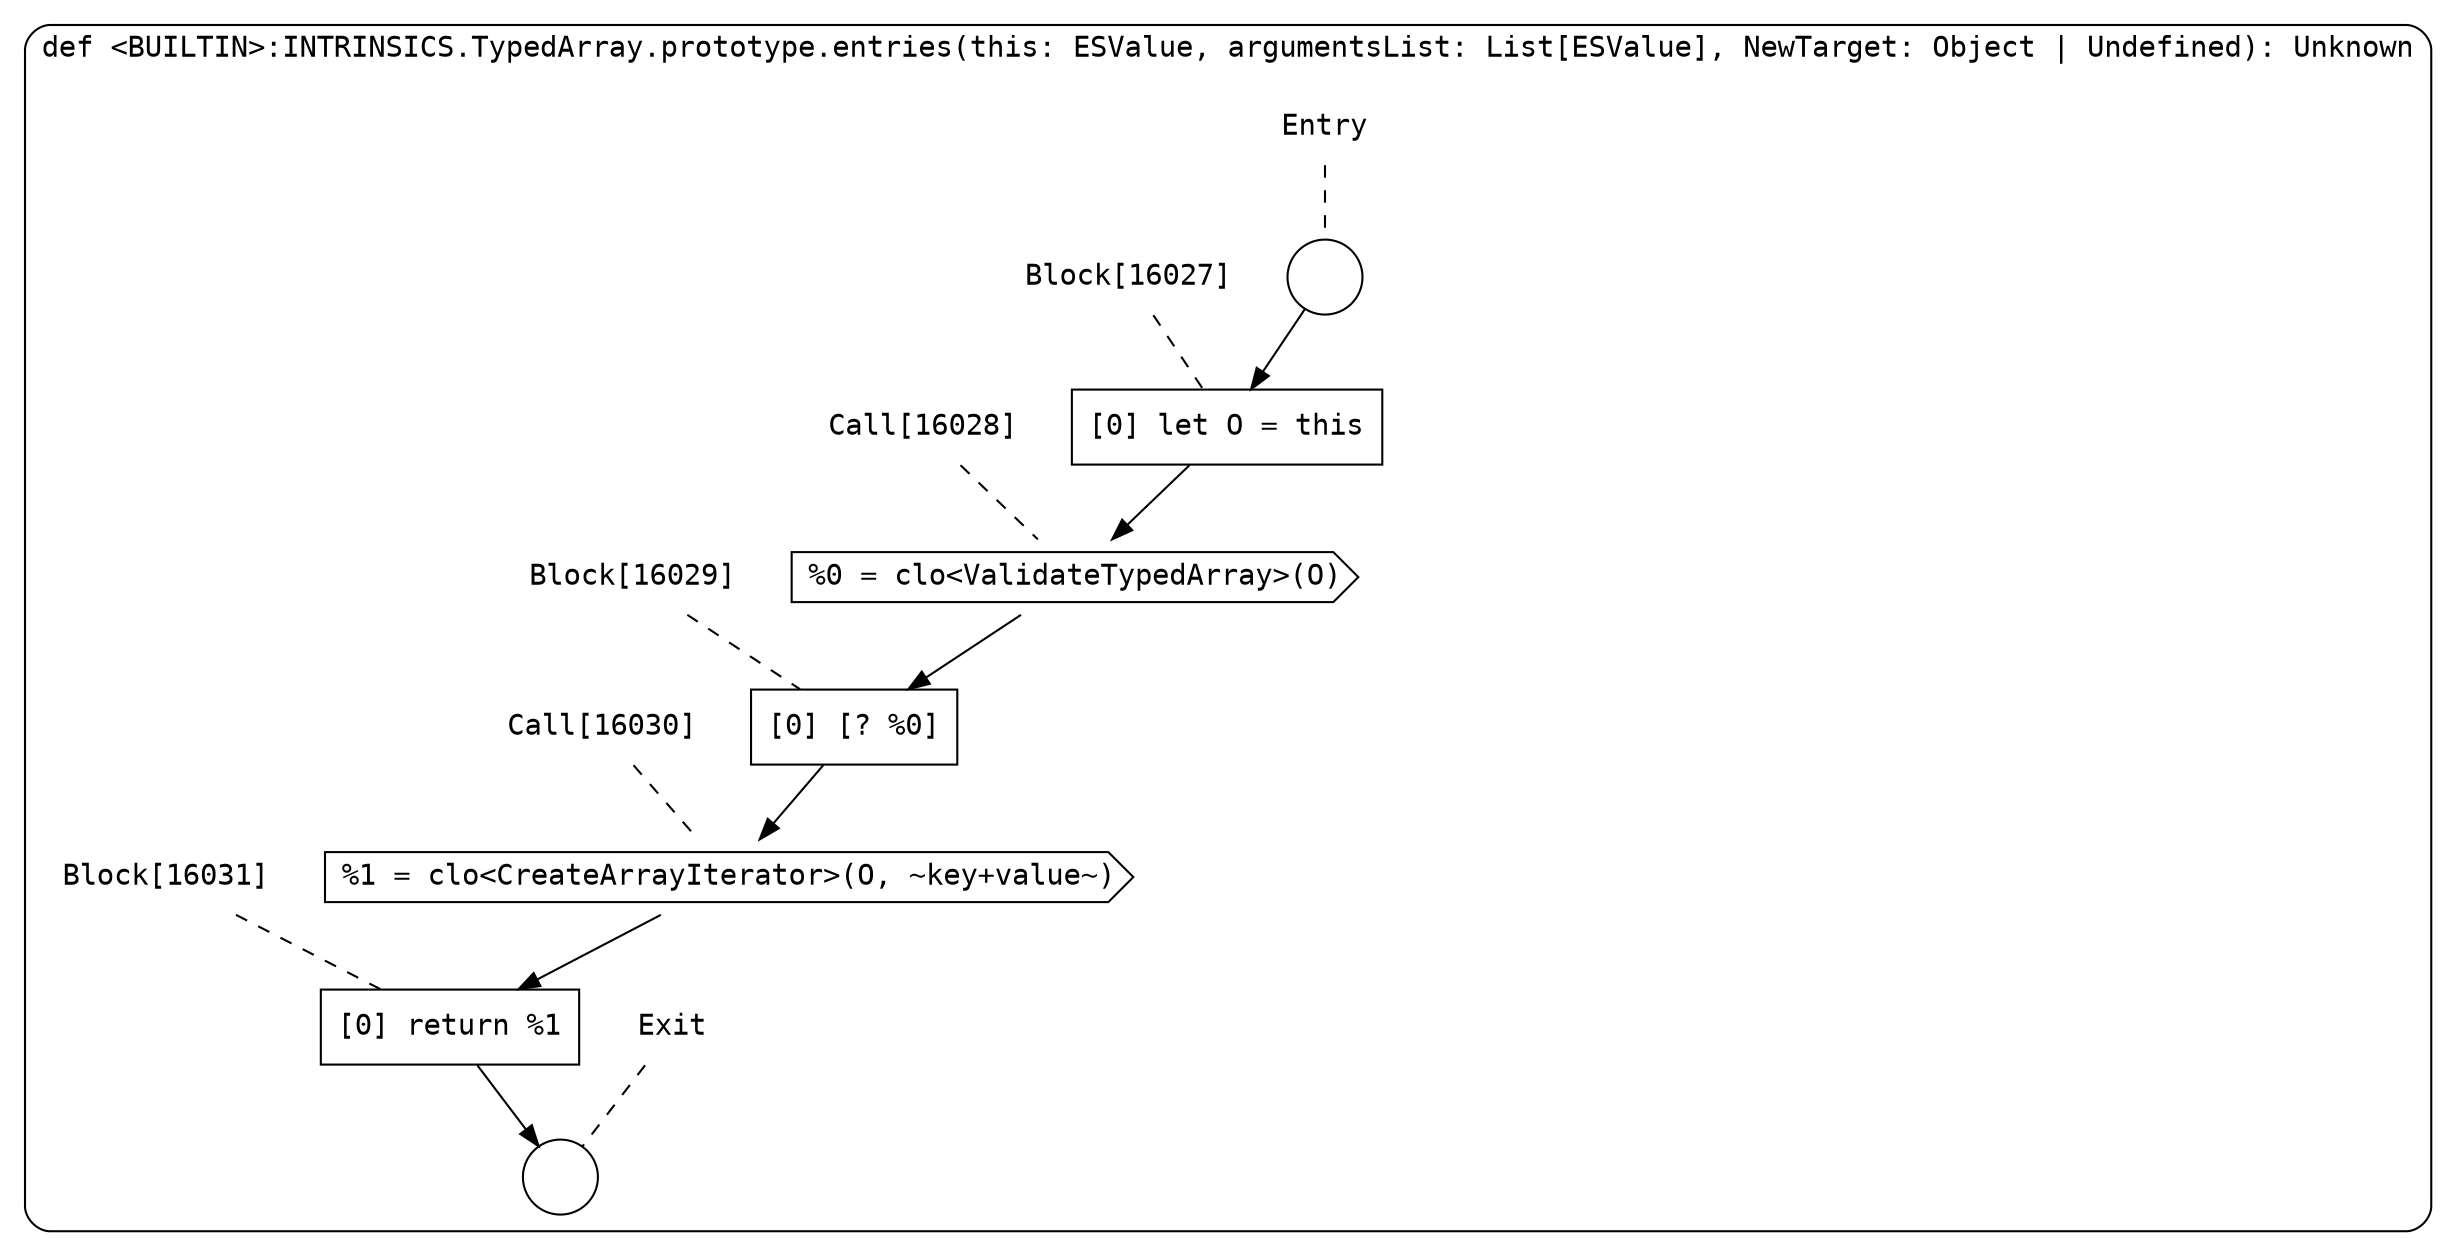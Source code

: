 digraph {
  graph [fontname = "Consolas"]
  node [fontname = "Consolas"]
  edge [fontname = "Consolas"]
  subgraph cluster2393 {
    label = "def <BUILTIN>:INTRINSICS.TypedArray.prototype.entries(this: ESValue, argumentsList: List[ESValue], NewTarget: Object | Undefined): Unknown"
    style = rounded
    cluster2393_entry_name [shape=none, label=<<font color="black">Entry</font>>]
    cluster2393_entry_name -> cluster2393_entry [arrowhead=none, color="black", style=dashed]
    cluster2393_entry [shape=circle label=" " color="black" fillcolor="white" style=filled]
    cluster2393_entry -> node16027 [color="black"]
    cluster2393_exit_name [shape=none, label=<<font color="black">Exit</font>>]
    cluster2393_exit_name -> cluster2393_exit [arrowhead=none, color="black", style=dashed]
    cluster2393_exit [shape=circle label=" " color="black" fillcolor="white" style=filled]
    node16027_name [shape=none, label=<<font color="black">Block[16027]</font>>]
    node16027_name -> node16027 [arrowhead=none, color="black", style=dashed]
    node16027 [shape=box, label=<<font color="black">[0] let O = this<BR ALIGN="LEFT"/></font>> color="black" fillcolor="white", style=filled]
    node16027 -> node16028 [color="black"]
    node16028_name [shape=none, label=<<font color="black">Call[16028]</font>>]
    node16028_name -> node16028 [arrowhead=none, color="black", style=dashed]
    node16028 [shape=cds, label=<<font color="black">%0 = clo&lt;ValidateTypedArray&gt;(O)</font>> color="black" fillcolor="white", style=filled]
    node16028 -> node16029 [color="black"]
    node16029_name [shape=none, label=<<font color="black">Block[16029]</font>>]
    node16029_name -> node16029 [arrowhead=none, color="black", style=dashed]
    node16029 [shape=box, label=<<font color="black">[0] [? %0]<BR ALIGN="LEFT"/></font>> color="black" fillcolor="white", style=filled]
    node16029 -> node16030 [color="black"]
    node16030_name [shape=none, label=<<font color="black">Call[16030]</font>>]
    node16030_name -> node16030 [arrowhead=none, color="black", style=dashed]
    node16030 [shape=cds, label=<<font color="black">%1 = clo&lt;CreateArrayIterator&gt;(O, ~key+value~)</font>> color="black" fillcolor="white", style=filled]
    node16030 -> node16031 [color="black"]
    node16031_name [shape=none, label=<<font color="black">Block[16031]</font>>]
    node16031_name -> node16031 [arrowhead=none, color="black", style=dashed]
    node16031 [shape=box, label=<<font color="black">[0] return %1<BR ALIGN="LEFT"/></font>> color="black" fillcolor="white", style=filled]
    node16031 -> cluster2393_exit [color="black"]
  }
}